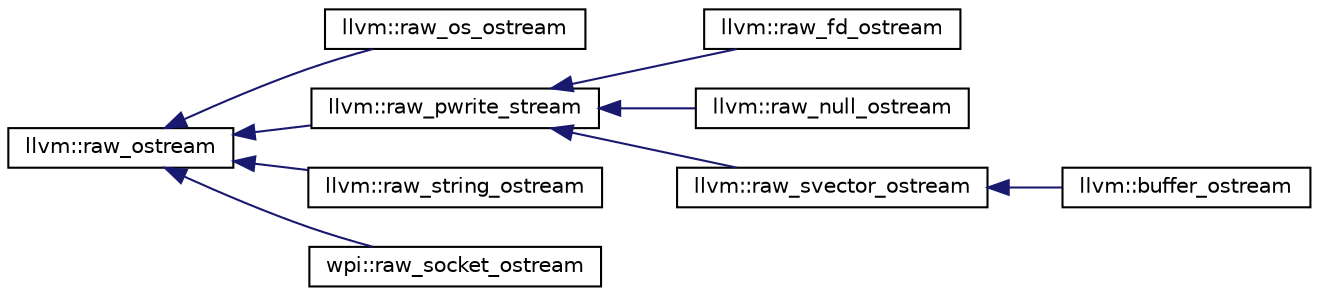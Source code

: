 digraph "Graphical Class Hierarchy"
{
  edge [fontname="Helvetica",fontsize="10",labelfontname="Helvetica",labelfontsize="10"];
  node [fontname="Helvetica",fontsize="10",shape=record];
  rankdir="LR";
  Node1 [label="llvm::raw_ostream",height=0.2,width=0.4,color="black", fillcolor="white", style="filled",URL="$classllvm_1_1raw__ostream.html",tooltip="This class implements an extremely fast bulk output stream that can only output to a stream..."];
  Node1 -> Node2 [dir="back",color="midnightblue",fontsize="10",style="solid",fontname="Helvetica"];
  Node2 [label="llvm::raw_os_ostream",height=0.2,width=0.4,color="black", fillcolor="white", style="filled",URL="$classllvm_1_1raw__os__ostream.html",tooltip="raw_os_ostream - A raw_ostream that writes to an std::ostream. "];
  Node1 -> Node3 [dir="back",color="midnightblue",fontsize="10",style="solid",fontname="Helvetica"];
  Node3 [label="llvm::raw_pwrite_stream",height=0.2,width=0.4,color="black", fillcolor="white", style="filled",URL="$classllvm_1_1raw__pwrite__stream.html",tooltip="An abstract base class for streams implementations that also support a pwrite operation. "];
  Node3 -> Node4 [dir="back",color="midnightblue",fontsize="10",style="solid",fontname="Helvetica"];
  Node4 [label="llvm::raw_fd_ostream",height=0.2,width=0.4,color="black", fillcolor="white", style="filled",URL="$classllvm_1_1raw__fd__ostream.html",tooltip="A raw_ostream that writes to a file descriptor. "];
  Node3 -> Node5 [dir="back",color="midnightblue",fontsize="10",style="solid",fontname="Helvetica"];
  Node5 [label="llvm::raw_null_ostream",height=0.2,width=0.4,color="black", fillcolor="white", style="filled",URL="$classllvm_1_1raw__null__ostream.html",tooltip="A raw_ostream that discards all output. "];
  Node3 -> Node6 [dir="back",color="midnightblue",fontsize="10",style="solid",fontname="Helvetica"];
  Node6 [label="llvm::raw_svector_ostream",height=0.2,width=0.4,color="black", fillcolor="white", style="filled",URL="$classllvm_1_1raw__svector__ostream.html",tooltip="A raw_ostream that writes to an SmallVector or SmallString. "];
  Node6 -> Node7 [dir="back",color="midnightblue",fontsize="10",style="solid",fontname="Helvetica"];
  Node7 [label="llvm::buffer_ostream",height=0.2,width=0.4,color="black", fillcolor="white", style="filled",URL="$classllvm_1_1buffer__ostream.html"];
  Node1 -> Node8 [dir="back",color="midnightblue",fontsize="10",style="solid",fontname="Helvetica"];
  Node8 [label="llvm::raw_string_ostream",height=0.2,width=0.4,color="black", fillcolor="white", style="filled",URL="$classllvm_1_1raw__string__ostream.html",tooltip="A raw_ostream that writes to an std::string. "];
  Node1 -> Node9 [dir="back",color="midnightblue",fontsize="10",style="solid",fontname="Helvetica"];
  Node9 [label="wpi::raw_socket_ostream",height=0.2,width=0.4,color="black", fillcolor="white", style="filled",URL="$classwpi_1_1raw__socket__ostream.html"];
}
